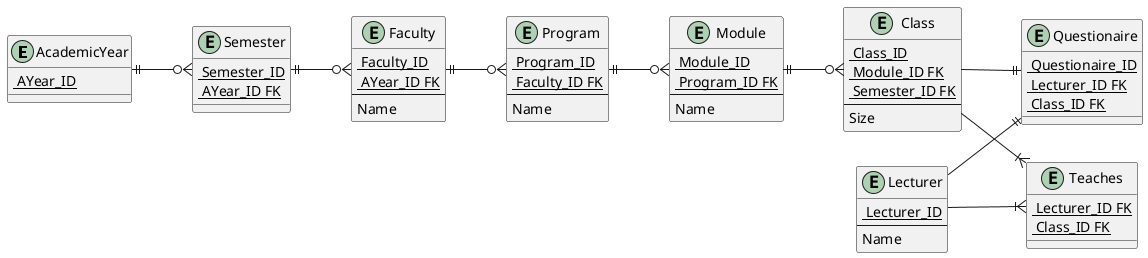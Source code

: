 @startuml

left to right direction

entity AcademicYear{
    <u> AYear_ID
}

entity Semester{
    <u> Semester_ID
    <u> AYear_ID FK
}

entity Faculty{
    <u> Faculty_ID
    <u> AYear_ID FK
    --
    Name
}

entity Program{
    <u> Program_ID
    <u> Faculty_ID FK
    --
    Name
}

entity Module{
    <u> Module_ID
    <u> Program_ID FK
    --
    Name
}

entity Class{
    <u> Class_ID
    <u> Module_ID FK
    <u> Semester_ID FK
    --
    Size
}

entity Lecturer{
    <u> Lecturer_ID
    --
    Name
}

entity Questionaire{
    <u> Questionaire_ID
    <u> Lecturer_ID FK
    <u> Class_ID FK
}

entity Teaches{
    <u> Lecturer_ID FK
    <u> Class_ID FK
}

AcademicYear ||--o{ Semester
Semester ||--o{ Faculty
Faculty ||--o{ Program
Program ||--o{ Module
Module ||--o{ Class

Class --|| Questionaire
Class --|{ Teaches

Lecturer --|| Questionaire
Lecturer --|{ Teaches

@enduml

